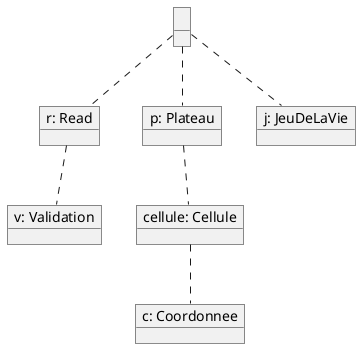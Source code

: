 @startuml

object " " as main
object "r: Read" as r
object "v: Validation" as v
object "p: Plateau" as p
object "j: JeuDeLaVie" as j
object "cellule: Cellule" as cellule
object "c: Coordonnee" as c

main .. r
main .. p
main .. j
r .. v
p .. cellule
cellule .. c











@enduml
